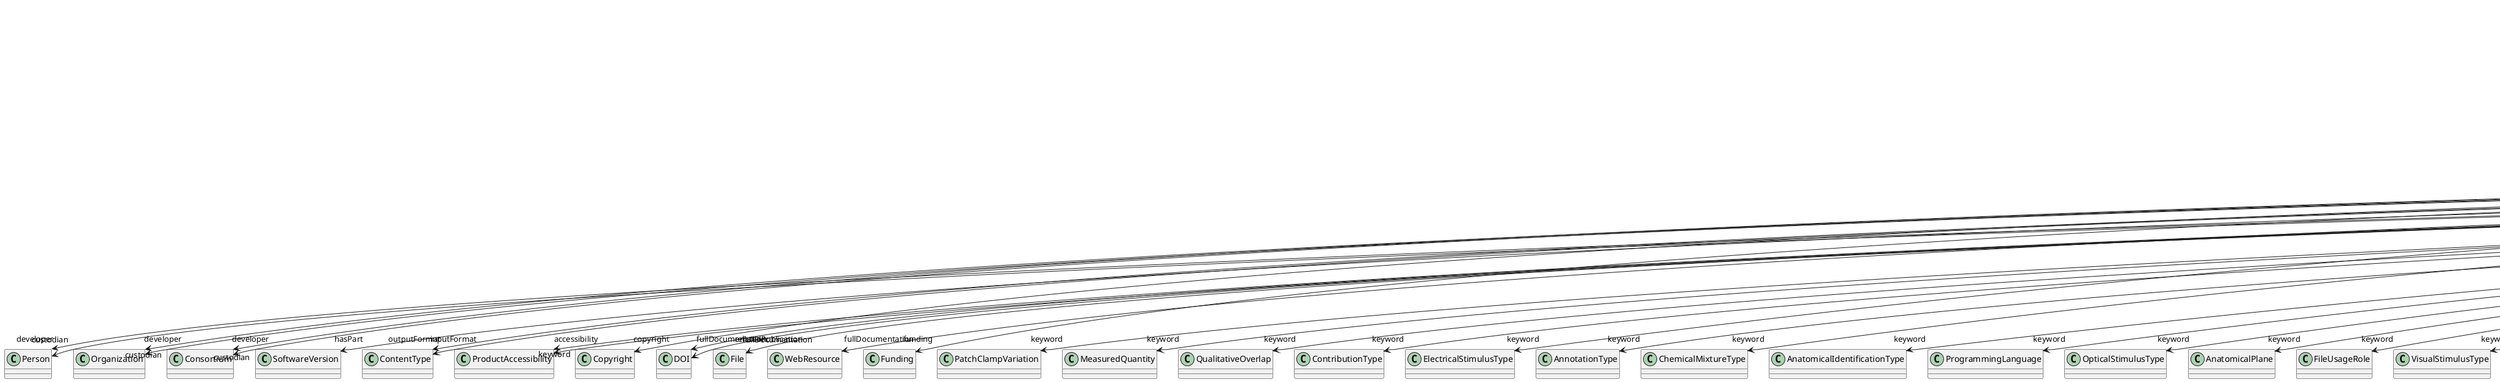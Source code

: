@startuml
class WebServiceVersion {
+developer
+hasPart
+inputFormat
+isAlternativeVersionOf
+isNewVersionOf
+outputFormat
+accessibility
+copyright
+custodian
+description
+fullDocumentation
+fullName
+funding
+homepage
+howToCite
+keyword
+otherContribution
+relatedPublication
+releaseDate
+repository
+shortName
+supportChannel
+versionIdentifier
+versionInnovation

}
WebServiceVersion -d-> "developer" Person
WebServiceVersion -d-> "developer" Organization
WebServiceVersion -d-> "developer" Consortium
WebServiceVersion -d-> "hasPart" SoftwareVersion
WebServiceVersion -d-> "inputFormat" ContentType
WebServiceVersion -d-> "isAlternativeVersionOf" WebServiceVersion
WebServiceVersion -d-> "isNewVersionOf" WebServiceVersion
WebServiceVersion -d-> "outputFormat" ContentType
WebServiceVersion -d-> "accessibility" ProductAccessibility
WebServiceVersion -d-> "copyright" Copyright
WebServiceVersion -d-> "custodian" Person
WebServiceVersion -d-> "custodian" Organization
WebServiceVersion -d-> "custodian" Consortium
WebServiceVersion -d-> "fullDocumentation" DOI
WebServiceVersion -d-> "fullDocumentation" File
WebServiceVersion -d-> "fullDocumentation" WebResource
WebServiceVersion -d-> "funding" Funding
WebServiceVersion -d-> "keyword" PatchClampVariation
WebServiceVersion -d-> "keyword" MeasuredQuantity
WebServiceVersion -d-> "keyword" QualitativeOverlap
WebServiceVersion -d-> "keyword" ContributionType
WebServiceVersion -d-> "keyword" ElectricalStimulusType
WebServiceVersion -d-> "keyword" AnnotationType
WebServiceVersion -d-> "keyword" ChemicalMixtureType
WebServiceVersion -d-> "keyword" AnatomicalIdentificationType
WebServiceVersion -d-> "keyword" ProgrammingLanguage
WebServiceVersion -d-> "keyword" OpticalStimulusType
WebServiceVersion -d-> "keyword" AnatomicalPlane
WebServiceVersion -d-> "keyword" FileUsageRole
WebServiceVersion -d-> "keyword" VisualStimulusType
WebServiceVersion -d-> "keyword" GeneticStrainType
WebServiceVersion -d-> "keyword" CellCultureType
WebServiceVersion -d-> "keyword" Service
WebServiceVersion -d-> "keyword" TypeOfUncertainty
WebServiceVersion -d-> "keyword" Disease
WebServiceVersion -d-> "keyword" MeasuredSignalType
WebServiceVersion -d-> "keyword" DiseaseModel
WebServiceVersion -d-> "keyword" TactileStimulusType
WebServiceVersion -d-> "keyword" AuditoryStimulusType
WebServiceVersion -d-> "keyword" OperatingSystem
WebServiceVersion -d-> "keyword" ProductAccessibility
WebServiceVersion -d-> "keyword" BreedingType
WebServiceVersion -d-> "keyword" SoftwareFeature
WebServiceVersion -d-> "keyword" SoftwareApplicationCategory
WebServiceVersion -d-> "keyword" StimulationApproach
WebServiceVersion -d-> "keyword" AgeCategory
WebServiceVersion -d-> "keyword" OperatingDevice
WebServiceVersion -d-> "keyword" AnatomicalAxesOrientation
WebServiceVersion -d-> "keyword" OlfactoryStimulusType
WebServiceVersion -d-> "keyword" FileRepositoryType
WebServiceVersion -d-> "keyword" StimulationTechnique
WebServiceVersion -d-> "keyword" MolecularEntity
WebServiceVersion -d-> "keyword" UnitOfMeasurement
WebServiceVersion -d-> "keyword" CellType
WebServiceVersion -d-> "keyword" CriteriaQualityType
WebServiceVersion -d-> "keyword" GustatoryStimulusType
WebServiceVersion -d-> "keyword" TissueSampleType
WebServiceVersion -d-> "keyword" BiologicalSex
WebServiceVersion -d-> "keyword" DeviceType
WebServiceVersion -d-> "keyword" Terminology
WebServiceVersion -d-> "keyword" UBERONParcellation
WebServiceVersion -d-> "keyword" EducationalLevel
WebServiceVersion -d-> "keyword" Organ
WebServiceVersion -d-> "keyword" Laterality
WebServiceVersion -d-> "keyword" Handedness
WebServiceVersion -d-> "keyword" SemanticDataType
WebServiceVersion -d-> "keyword" LearningResourceType
WebServiceVersion -d-> "keyword" DifferenceMeasure
WebServiceVersion -d-> "keyword" AtlasType
WebServiceVersion -d-> "keyword" OrganismSubstance
WebServiceVersion -d-> "keyword" EthicsAssessment
WebServiceVersion -d-> "keyword" CranialWindowConstructionType
WebServiceVersion -d-> "keyword" AnnotationCriteriaType
WebServiceVersion -d-> "keyword" Colormap
WebServiceVersion -d-> "keyword" FileBundleGrouping
WebServiceVersion -d-> "keyword" PreparationType
WebServiceVersion -d-> "keyword" Species
WebServiceVersion -d-> "keyword" TissueSampleAttribute
WebServiceVersion -d-> "keyword" BiologicalProcess
WebServiceVersion -d-> "keyword" ModelAbstractionLevel
WebServiceVersion -d-> "keyword" SetupType
WebServiceVersion -d-> "keyword" SubjectAttribute
WebServiceVersion -d-> "keyword" TermSuggestion
WebServiceVersion -d-> "keyword" AnalysisTechnique
WebServiceVersion -d-> "keyword" Technique
WebServiceVersion -d-> "keyword" ModelScope
WebServiceVersion -d-> "keyword" MetaDataModelType
WebServiceVersion -d-> "keyword" CranialWindowReinforcementType
WebServiceVersion -d-> "keyword" DataType
WebServiceVersion -d-> "keyword" ActionStatusType
WebServiceVersion -d-> "keyword" SubcellularEntity
WebServiceVersion -d-> "keyword" Language
WebServiceVersion -d-> "keyword" BiologicalOrder
WebServiceVersion -d-> "keyword" OrganismSystem
WebServiceVersion -d-> "keyword" ExperimentalApproach
WebServiceVersion -d-> "otherContribution" Contribution
WebServiceVersion -d-> "relatedPublication" ScholarlyArticle
WebServiceVersion -d-> "relatedPublication" Book
WebServiceVersion -d-> "relatedPublication" Chapter
WebServiceVersion -d-> "relatedPublication" DOI
WebServiceVersion -d-> "relatedPublication" ISBN
WebServiceVersion -d-> "relatedPublication" HANDLE
WebServiceVersion -d-> "relatedPublication" ISSN
WebServiceVersion -d-> "repository" FileRepository

@enduml